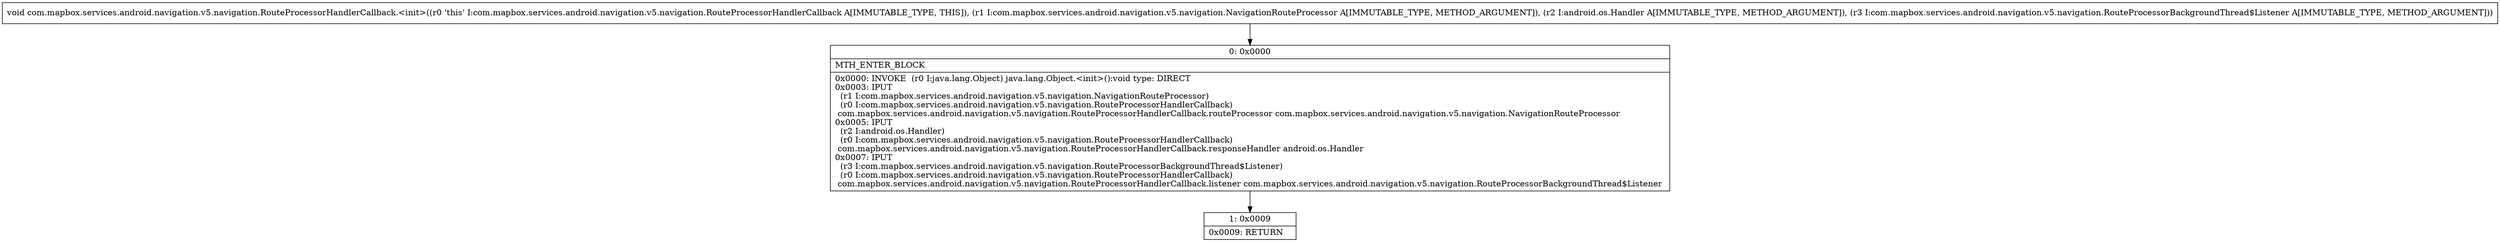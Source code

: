 digraph "CFG forcom.mapbox.services.android.navigation.v5.navigation.RouteProcessorHandlerCallback.\<init\>(Lcom\/mapbox\/services\/android\/navigation\/v5\/navigation\/NavigationRouteProcessor;Landroid\/os\/Handler;Lcom\/mapbox\/services\/android\/navigation\/v5\/navigation\/RouteProcessorBackgroundThread$Listener;)V" {
Node_0 [shape=record,label="{0\:\ 0x0000|MTH_ENTER_BLOCK\l|0x0000: INVOKE  (r0 I:java.lang.Object) java.lang.Object.\<init\>():void type: DIRECT \l0x0003: IPUT  \l  (r1 I:com.mapbox.services.android.navigation.v5.navigation.NavigationRouteProcessor)\l  (r0 I:com.mapbox.services.android.navigation.v5.navigation.RouteProcessorHandlerCallback)\l com.mapbox.services.android.navigation.v5.navigation.RouteProcessorHandlerCallback.routeProcessor com.mapbox.services.android.navigation.v5.navigation.NavigationRouteProcessor \l0x0005: IPUT  \l  (r2 I:android.os.Handler)\l  (r0 I:com.mapbox.services.android.navigation.v5.navigation.RouteProcessorHandlerCallback)\l com.mapbox.services.android.navigation.v5.navigation.RouteProcessorHandlerCallback.responseHandler android.os.Handler \l0x0007: IPUT  \l  (r3 I:com.mapbox.services.android.navigation.v5.navigation.RouteProcessorBackgroundThread$Listener)\l  (r0 I:com.mapbox.services.android.navigation.v5.navigation.RouteProcessorHandlerCallback)\l com.mapbox.services.android.navigation.v5.navigation.RouteProcessorHandlerCallback.listener com.mapbox.services.android.navigation.v5.navigation.RouteProcessorBackgroundThread$Listener \l}"];
Node_1 [shape=record,label="{1\:\ 0x0009|0x0009: RETURN   \l}"];
MethodNode[shape=record,label="{void com.mapbox.services.android.navigation.v5.navigation.RouteProcessorHandlerCallback.\<init\>((r0 'this' I:com.mapbox.services.android.navigation.v5.navigation.RouteProcessorHandlerCallback A[IMMUTABLE_TYPE, THIS]), (r1 I:com.mapbox.services.android.navigation.v5.navigation.NavigationRouteProcessor A[IMMUTABLE_TYPE, METHOD_ARGUMENT]), (r2 I:android.os.Handler A[IMMUTABLE_TYPE, METHOD_ARGUMENT]), (r3 I:com.mapbox.services.android.navigation.v5.navigation.RouteProcessorBackgroundThread$Listener A[IMMUTABLE_TYPE, METHOD_ARGUMENT])) }"];
MethodNode -> Node_0;
Node_0 -> Node_1;
}

